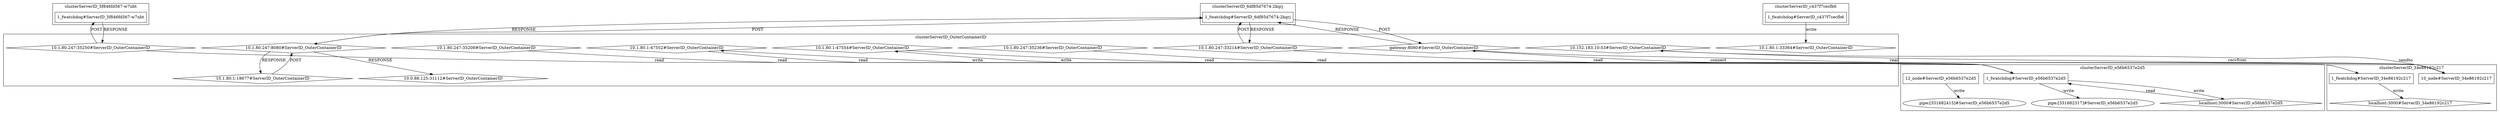 digraph G {
	"1_fwatchdog#ServerID_5f846fd567-w7nbt"->"10.1.80.247:35250#ServerID_OuterContainerID"[ label="RESPONSE" ];
	"1_fwatchdog#ServerID_6df85d7674-2kqrj"->"10.1.80.247:33214#ServerID_OuterContainerID"[ label="RESPONSE" ];
	"gateway:8080#ServerID_OuterContainerID"->"1_fwatchdog#ServerID_6df85d7674-2kqrj"[ label="RESPONSE" ];
	"10.1.80.247:35250#ServerID_OuterContainerID"->"1_fwatchdog#ServerID_5f846fd567-w7nbt"[ label="POST" ];
	"10.1.80.247:33214#ServerID_OuterContainerID"->"1_fwatchdog#ServerID_6df85d7674-2kqrj"[ label="POST" ];
	"10.1.80.247:8080#ServerID_OuterContainerID"->"1_fwatchdog#ServerID_6df85d7674-2kqrj"[ label="RESPONSE" ];
	"1_fwatchdog#ServerID_6df85d7674-2kqrj"->"10.1.80.247:8080#ServerID_OuterContainerID"[ label="POST" ];
	"1_fwatchdog#ServerID_6df85d7674-2kqrj"->"gateway:8080#ServerID_OuterContainerID"[ label="POST" ];
	"1_fwatchdog#ServerID_34e86192c217"->"localhost:3000#ServerID_34e86192c217"[ label="write" ];
	"10.1.80.247:33214#ServerID_OuterContainerID"->"1_fwatchdog#ServerID_34e86192c217"[ label="read" ];
	"10.1.80.247:35208#ServerID_OuterContainerID"->"1_fwatchdog#ServerID_e56b6537e2d5"[ label="read" ];
	"1_fwatchdog#ServerID_c437f7cecfb6"->"10.1.80.1:33364#ServerID_OuterContainerID"[ label="write" ];
	"10.1.80.247:35236#ServerID_OuterContainerID"->"1_fwatchdog#ServerID_e56b6537e2d5"[ label="read" ];
	"10.1.80.1:47552#ServerID_OuterContainerID"->"1_fwatchdog#ServerID_e56b6537e2d5"[ label="read" ];
	"1_fwatchdog#ServerID_e56b6537e2d5"->"10.1.80.1:47552#ServerID_OuterContainerID"[ label="write" ];
	"10.1.80.1:47554#ServerID_OuterContainerID"->"1_fwatchdog#ServerID_e56b6537e2d5"[ label="read" ];
	"10_node#ServerID_34e86192c217"->"gateway:8080#ServerID_OuterContainerID"[ label="connect" ];
	"1_fwatchdog#ServerID_e56b6537e2d5"->"10.1.80.1:47554#ServerID_OuterContainerID"[ label="write" ];
	"1_fwatchdog#ServerID_e56b6537e2d5"->"localhost:3000#ServerID_e56b6537e2d5"[ label="write" ];
	"10.1.80.247:35250#ServerID_OuterContainerID"->"1_fwatchdog#ServerID_e56b6537e2d5"[ label="read" ];
	"12_node#ServerID_e56b6537e2d5"->"pipe:[331682415]#ServerID_e56b6537e2d5"[ label="write" ];
	"localhost:3000#ServerID_e56b6537e2d5"->"1_fwatchdog#ServerID_e56b6537e2d5"[ label="read" ];
	"1_fwatchdog#ServerID_e56b6537e2d5"->"pipe:[331682317]#ServerID_e56b6537e2d5"[ label="write" ];
	"gateway:8080#ServerID_OuterContainerID"->"10_node#ServerID_34e86192c217"[ label="read" ];
	"10.152.183.10:53#ServerID_OuterContainerID"->"10_node#ServerID_34e86192c217"[ label="recvfrom" ];
	"10_node#ServerID_34e86192c217"->"10.152.183.10:53#ServerID_OuterContainerID"[ label="sendto" ];
	"10.1.80.1:18677#ServerID_OuterContainerID"->"10.1.80.247:8080#ServerID_OuterContainerID"[ label="POST" ];
	"10.1.80.247:8080#ServerID_OuterContainerID"->"10.0.88.125:31112#ServerID_OuterContainerID"[ label="RESPONSE" ];
	"10.1.80.247:8080#ServerID_OuterContainerID"->"10.1.80.1:18677#ServerID_OuterContainerID"[ label="RESPONSE" ];
	subgraph "clusterServerID_34e86192c217" {
	label="clusterServerID_34e86192c217";
	"10_node#ServerID_34e86192c217" [ shape=box ];
	"1_fwatchdog#ServerID_34e86192c217" [ shape=box ];
	"localhost:3000#ServerID_34e86192c217" [ shape=diamond ];

}
;
	subgraph "clusterServerID_5f846fd567-w7nbt" {
	label="clusterServerID_5f846fd567-w7nbt";
	"1_fwatchdog#ServerID_5f846fd567-w7nbt" [ shape=box ];

}
;
	subgraph "clusterServerID_6df85d7674-2kqrj" {
	label="clusterServerID_6df85d7674-2kqrj";
	"1_fwatchdog#ServerID_6df85d7674-2kqrj" [ shape=box ];

}
;
	subgraph "clusterServerID_OuterContainerID" {
	label="clusterServerID_OuterContainerID";
	"10.0.88.125:31112#ServerID_OuterContainerID" [ shape=diamond ];
	"10.1.80.1:18677#ServerID_OuterContainerID" [ shape=diamond ];
	"10.1.80.1:33364#ServerID_OuterContainerID" [ shape=diamond ];
	"10.1.80.1:47552#ServerID_OuterContainerID" [ shape=diamond ];
	"10.1.80.1:47554#ServerID_OuterContainerID" [ shape=diamond ];
	"10.1.80.247:33214#ServerID_OuterContainerID" [ shape=diamond ];
	"10.1.80.247:35208#ServerID_OuterContainerID" [ shape=diamond ];
	"10.1.80.247:35236#ServerID_OuterContainerID" [ shape=diamond ];
	"10.1.80.247:35250#ServerID_OuterContainerID" [ shape=diamond ];
	"10.1.80.247:8080#ServerID_OuterContainerID" [ shape=diamond ];
	"10.152.183.10:53#ServerID_OuterContainerID" [ shape=diamond ];
	"gateway:8080#ServerID_OuterContainerID" [ shape=diamond ];

}
;
	subgraph "clusterServerID_c437f7cecfb6" {
	label="clusterServerID_c437f7cecfb6";
	"1_fwatchdog#ServerID_c437f7cecfb6" [ shape=box ];

}
;
	subgraph "clusterServerID_e56b6537e2d5" {
	label="clusterServerID_e56b6537e2d5";
	"12_node#ServerID_e56b6537e2d5" [ shape=box ];
	"1_fwatchdog#ServerID_e56b6537e2d5" [ shape=box ];
	"localhost:3000#ServerID_e56b6537e2d5" [ shape=diamond ];
	"pipe:[331682317]#ServerID_e56b6537e2d5" [ shape=ellipse ];
	"pipe:[331682415]#ServerID_e56b6537e2d5" [ shape=ellipse ];

}
;

}
